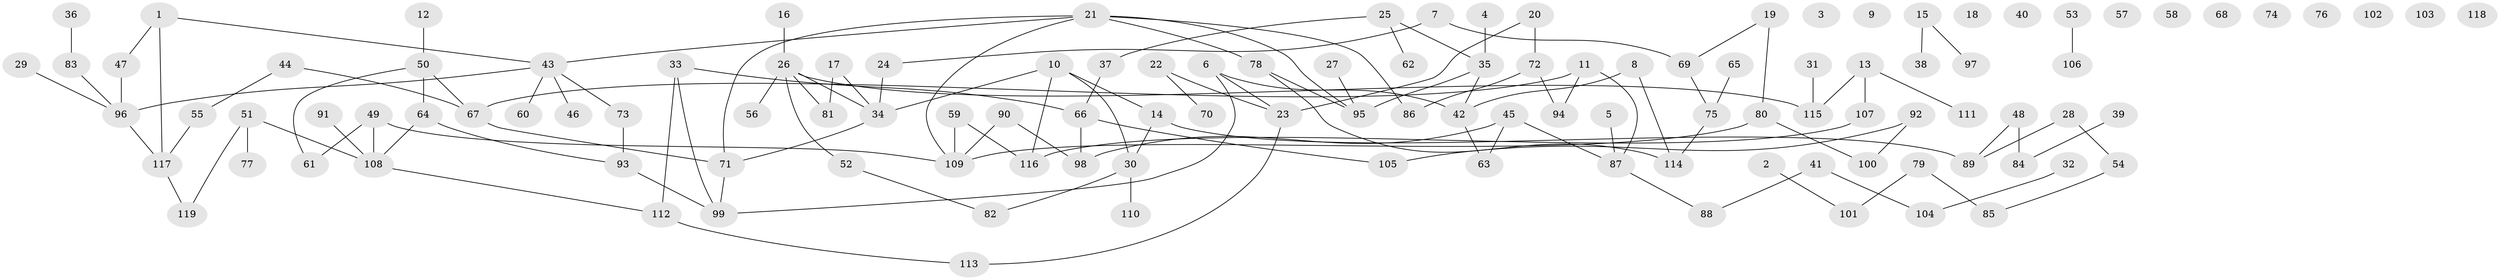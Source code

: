 // Generated by graph-tools (version 1.1) at 2025/33/03/09/25 02:33:43]
// undirected, 119 vertices, 131 edges
graph export_dot {
graph [start="1"]
  node [color=gray90,style=filled];
  1;
  2;
  3;
  4;
  5;
  6;
  7;
  8;
  9;
  10;
  11;
  12;
  13;
  14;
  15;
  16;
  17;
  18;
  19;
  20;
  21;
  22;
  23;
  24;
  25;
  26;
  27;
  28;
  29;
  30;
  31;
  32;
  33;
  34;
  35;
  36;
  37;
  38;
  39;
  40;
  41;
  42;
  43;
  44;
  45;
  46;
  47;
  48;
  49;
  50;
  51;
  52;
  53;
  54;
  55;
  56;
  57;
  58;
  59;
  60;
  61;
  62;
  63;
  64;
  65;
  66;
  67;
  68;
  69;
  70;
  71;
  72;
  73;
  74;
  75;
  76;
  77;
  78;
  79;
  80;
  81;
  82;
  83;
  84;
  85;
  86;
  87;
  88;
  89;
  90;
  91;
  92;
  93;
  94;
  95;
  96;
  97;
  98;
  99;
  100;
  101;
  102;
  103;
  104;
  105;
  106;
  107;
  108;
  109;
  110;
  111;
  112;
  113;
  114;
  115;
  116;
  117;
  118;
  119;
  1 -- 43;
  1 -- 47;
  1 -- 117;
  2 -- 101;
  4 -- 35;
  5 -- 87;
  6 -- 23;
  6 -- 42;
  6 -- 99;
  7 -- 24;
  7 -- 69;
  8 -- 42;
  8 -- 114;
  10 -- 14;
  10 -- 30;
  10 -- 34;
  10 -- 116;
  11 -- 67;
  11 -- 87;
  11 -- 94;
  12 -- 50;
  13 -- 107;
  13 -- 111;
  13 -- 115;
  14 -- 30;
  14 -- 89;
  15 -- 38;
  15 -- 97;
  16 -- 26;
  17 -- 34;
  17 -- 81;
  19 -- 69;
  19 -- 80;
  20 -- 23;
  20 -- 72;
  21 -- 43;
  21 -- 71;
  21 -- 78;
  21 -- 86;
  21 -- 95;
  21 -- 109;
  22 -- 23;
  22 -- 70;
  23 -- 113;
  24 -- 34;
  25 -- 35;
  25 -- 37;
  25 -- 62;
  26 -- 34;
  26 -- 52;
  26 -- 56;
  26 -- 81;
  26 -- 115;
  27 -- 95;
  28 -- 54;
  28 -- 89;
  29 -- 96;
  30 -- 82;
  30 -- 110;
  31 -- 115;
  32 -- 104;
  33 -- 66;
  33 -- 99;
  33 -- 112;
  34 -- 71;
  35 -- 42;
  35 -- 95;
  36 -- 83;
  37 -- 66;
  39 -- 84;
  41 -- 88;
  41 -- 104;
  42 -- 63;
  43 -- 46;
  43 -- 60;
  43 -- 73;
  43 -- 96;
  44 -- 55;
  44 -- 67;
  45 -- 63;
  45 -- 87;
  45 -- 98;
  47 -- 96;
  48 -- 84;
  48 -- 89;
  49 -- 61;
  49 -- 108;
  49 -- 109;
  50 -- 61;
  50 -- 64;
  50 -- 67;
  51 -- 77;
  51 -- 108;
  51 -- 119;
  52 -- 82;
  53 -- 106;
  54 -- 85;
  55 -- 117;
  59 -- 109;
  59 -- 116;
  64 -- 93;
  64 -- 108;
  65 -- 75;
  66 -- 98;
  66 -- 105;
  67 -- 71;
  69 -- 75;
  71 -- 99;
  72 -- 86;
  72 -- 94;
  73 -- 93;
  75 -- 114;
  78 -- 95;
  78 -- 114;
  79 -- 85;
  79 -- 101;
  80 -- 100;
  80 -- 109;
  83 -- 96;
  87 -- 88;
  90 -- 98;
  90 -- 109;
  91 -- 108;
  92 -- 100;
  92 -- 105;
  93 -- 99;
  96 -- 117;
  107 -- 116;
  108 -- 112;
  112 -- 113;
  117 -- 119;
}
